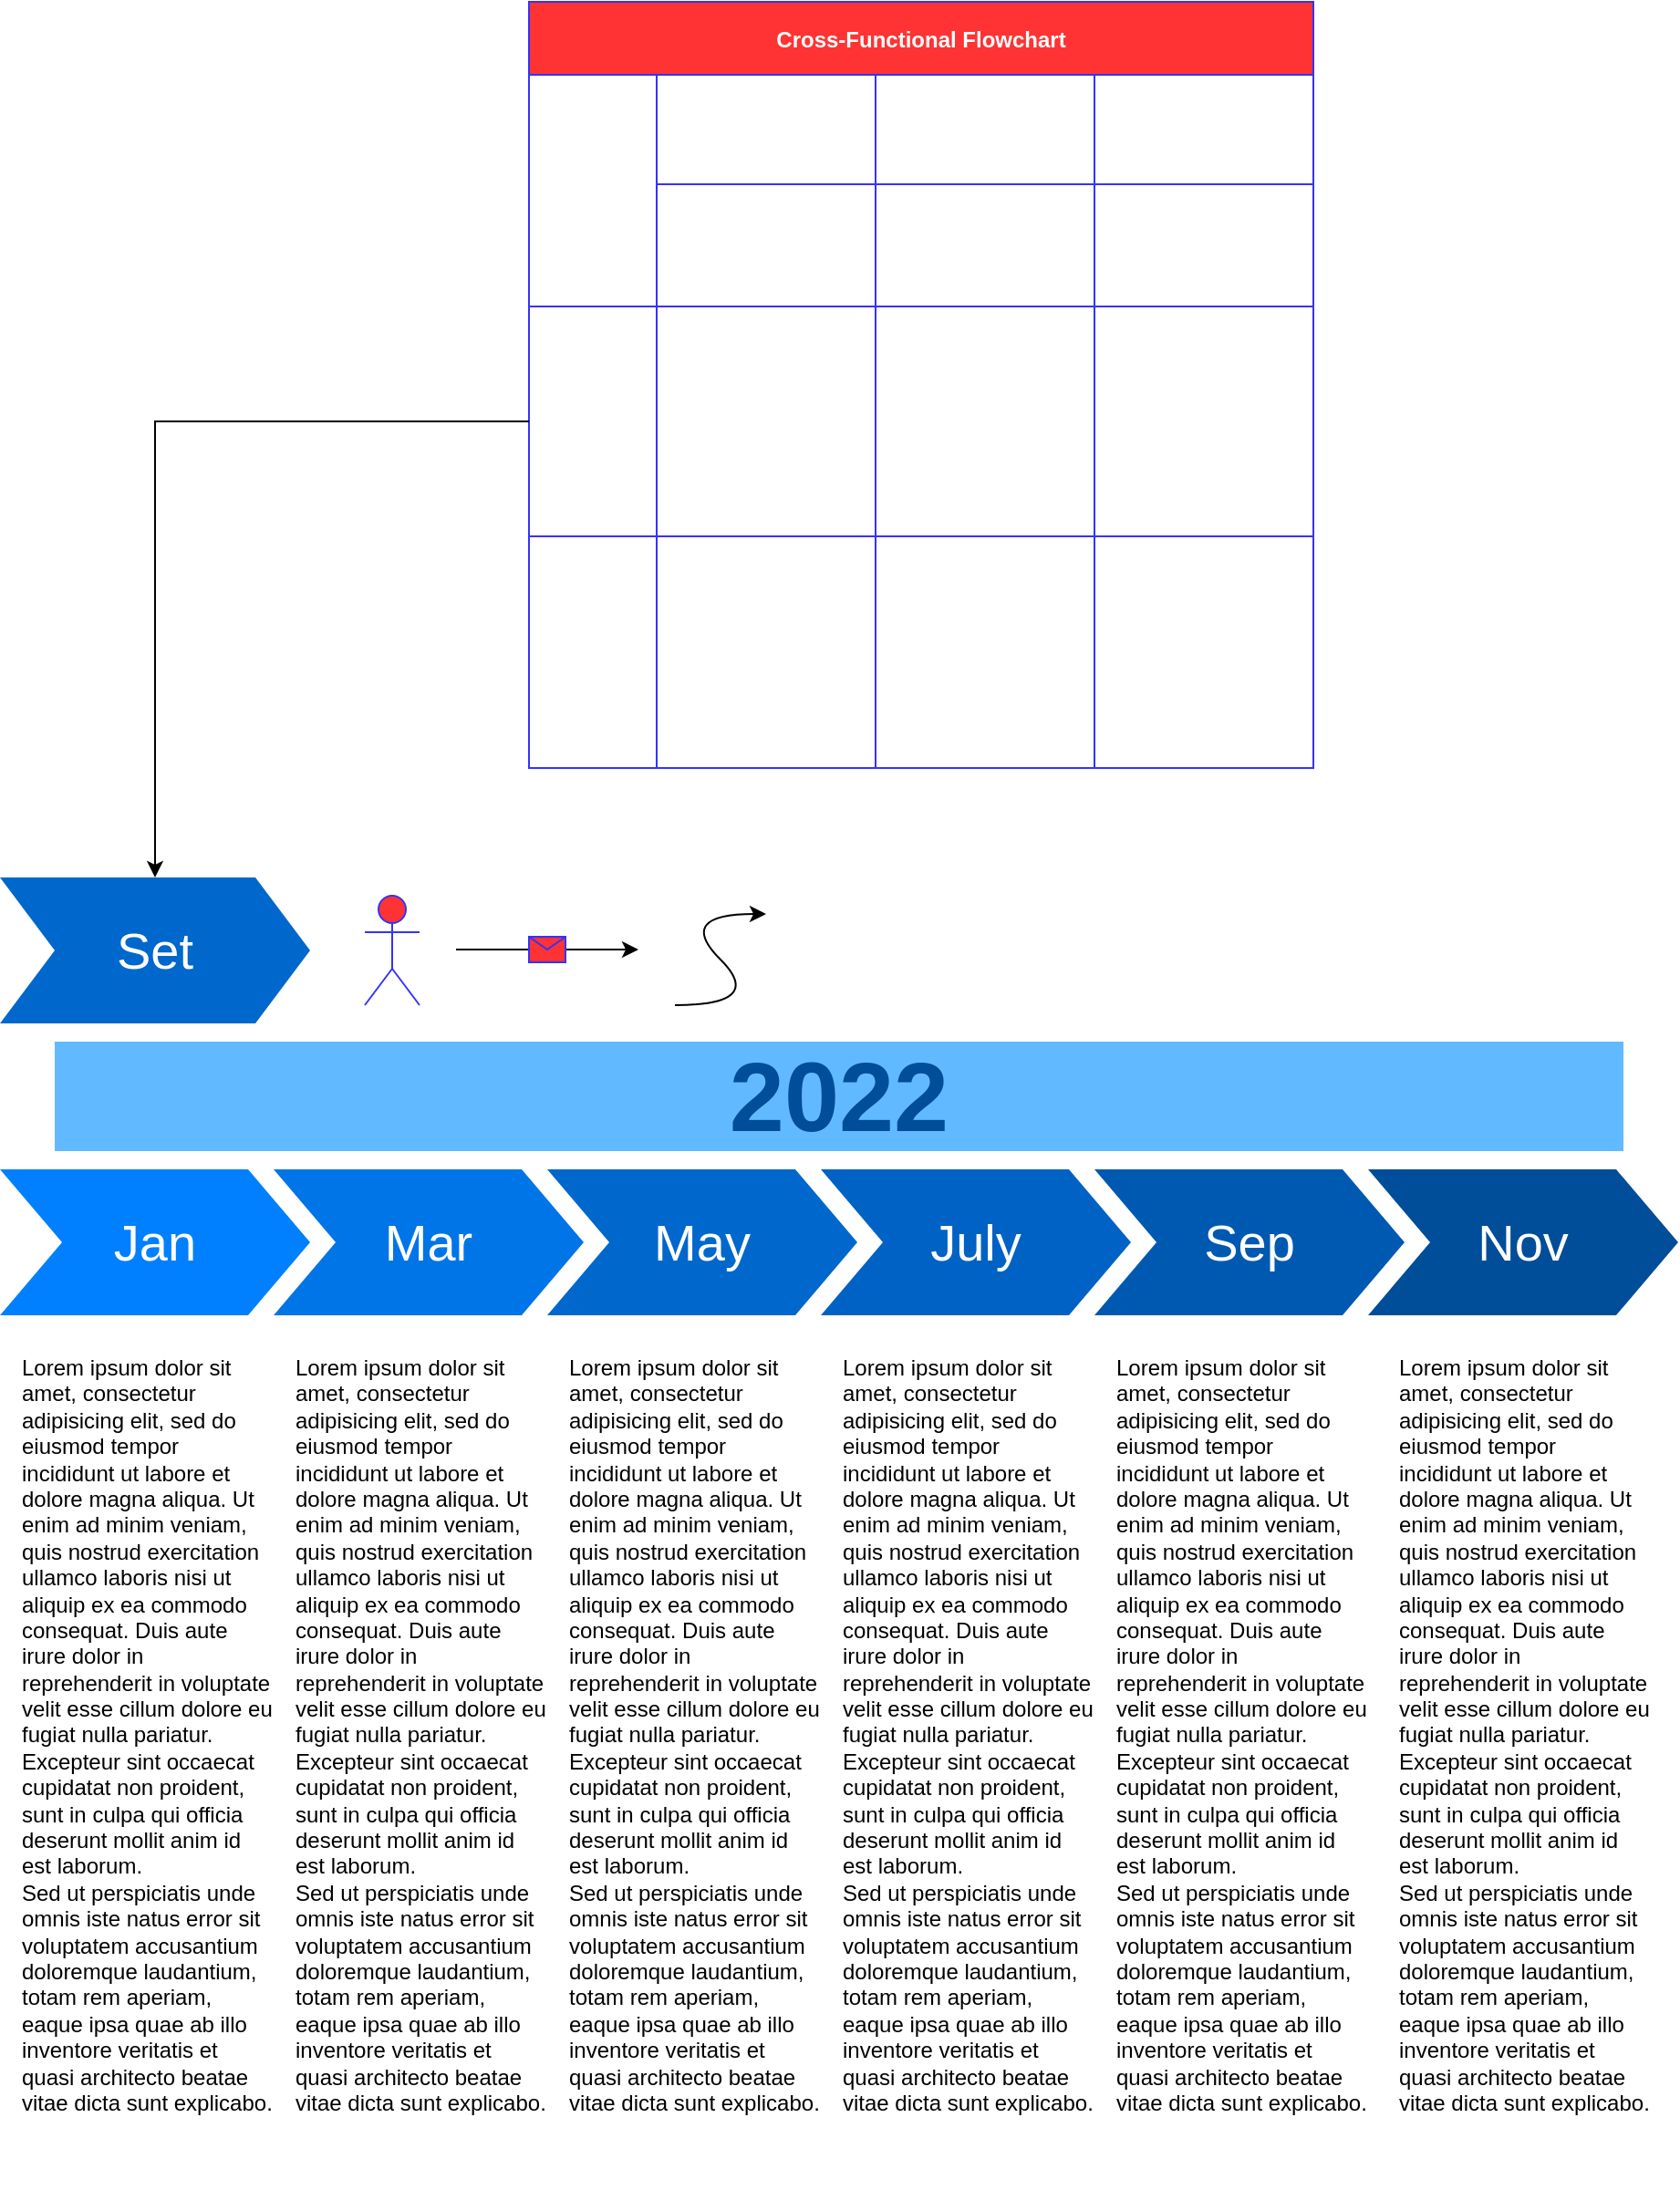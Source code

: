 <mxfile version="16.4.0" type="github">
  <diagram name="Page-1" id="d9b1e647-80fa-b4a2-5024-87a742678bcc">
    <mxGraphModel dx="942" dy="1432" grid="1" gridSize="10" guides="1" tooltips="1" connect="1" arrows="1" fold="1" page="1" pageScale="1" pageWidth="1100" pageHeight="850" background="none" math="0" shadow="0">
      <root>
        <mxCell id="0" />
        <mxCell id="1" parent="0" />
        <mxCell id="57fe6abec08f04cb-1" value="Jan" style="shape=step;whiteSpace=wrap;html=1;fontSize=28;fillColor=#0080FF;fontColor=#FFFFFF;strokeColor=none;" parent="1" vertex="1">
          <mxGeometry x="90" y="180" width="170" height="80" as="geometry" />
        </mxCell>
        <mxCell id="57fe6abec08f04cb-2" value="Mar" style="shape=step;whiteSpace=wrap;html=1;fontSize=28;fillColor=#0075E8;fontColor=#FFFFFF;strokeColor=none;" parent="1" vertex="1">
          <mxGeometry x="240" y="180" width="170" height="80" as="geometry" />
        </mxCell>
        <mxCell id="57fe6abec08f04cb-3" value="May" style="shape=step;whiteSpace=wrap;html=1;fontSize=28;fillColor=#0067CC;fontColor=#FFFFFF;strokeColor=none;" parent="1" vertex="1">
          <mxGeometry x="390" y="180" width="170" height="80" as="geometry" />
        </mxCell>
        <mxCell id="57fe6abec08f04cb-4" value="July" style="shape=step;whiteSpace=wrap;html=1;fontSize=28;fillColor=#0062C4;fontColor=#FFFFFF;strokeColor=none;" parent="1" vertex="1">
          <mxGeometry x="540" y="180" width="170" height="80" as="geometry" />
        </mxCell>
        <mxCell id="57fe6abec08f04cb-5" value="Sep" style="shape=step;whiteSpace=wrap;html=1;fontSize=28;fillColor=#0059B0;fontColor=#FFFFFF;strokeColor=none;" parent="1" vertex="1">
          <mxGeometry x="690" y="180" width="170" height="80" as="geometry" />
        </mxCell>
        <mxCell id="57fe6abec08f04cb-6" value="Nov" style="shape=step;whiteSpace=wrap;html=1;fontSize=28;fillColor=#004D99;fontColor=#FFFFFF;strokeColor=none;" parent="1" vertex="1">
          <mxGeometry x="840" y="180" width="170" height="80" as="geometry" />
        </mxCell>
        <mxCell id="57fe6abec08f04cb-7" value="2022" style="text;html=1;strokeColor=none;fillColor=#61BAFF;align=center;verticalAlign=middle;whiteSpace=wrap;fontSize=54;fontStyle=1;fontColor=#004D99;" parent="1" vertex="1">
          <mxGeometry x="120" y="110" width="860" height="60" as="geometry" />
        </mxCell>
        <mxCell id="57fe6abec08f04cb-8" value="Lorem ipsum dolor sit amet, consectetur adipisicing elit, sed do eiusmod tempor incididunt ut labore et dolore magna aliqua. Ut enim ad minim veniam, quis nostrud exercitation ullamco laboris nisi ut aliquip ex ea commodo consequat. Duis aute irure dolor in reprehenderit in voluptate velit esse cillum dolore eu fugiat nulla pariatur. Excepteur sint occaecat cupidatat non proident, sunt in culpa qui officia deserunt mollit anim id est laborum.&lt;br&gt;Sed ut perspiciatis unde omnis iste natus error sit voluptatem accusantium doloremque laudantium, totam rem aperiam, eaque ipsa quae ab illo inventore veritatis et quasi architecto beatae vitae dicta sunt explicabo." style="text;spacingTop=-5;fillColor=#ffffff;whiteSpace=wrap;html=1;align=left;fontSize=12;fontFamily=Helvetica;fillColor=none;strokeColor=none;" parent="1" vertex="1">
          <mxGeometry x="100" y="280" width="140" height="470" as="geometry" />
        </mxCell>
        <mxCell id="57fe6abec08f04cb-9" value="Lorem ipsum dolor sit amet, consectetur adipisicing elit, sed do eiusmod tempor incididunt ut labore et dolore magna aliqua. Ut enim ad minim veniam, quis nostrud exercitation ullamco laboris nisi ut aliquip ex ea commodo consequat. Duis aute irure dolor in reprehenderit in voluptate velit esse cillum dolore eu fugiat nulla pariatur. Excepteur sint occaecat cupidatat non proident, sunt in culpa qui officia deserunt mollit anim id est laborum.&lt;br&gt;Sed ut perspiciatis unde omnis iste natus error sit voluptatem accusantium doloremque laudantium, totam rem aperiam, eaque ipsa quae ab illo inventore veritatis et quasi architecto beatae vitae dicta sunt explicabo." style="text;spacingTop=-5;fillColor=#ffffff;whiteSpace=wrap;html=1;align=left;fontSize=12;fontFamily=Helvetica;fillColor=none;strokeColor=none;" parent="1" vertex="1">
          <mxGeometry x="250" y="280" width="140" height="470" as="geometry" />
        </mxCell>
        <mxCell id="57fe6abec08f04cb-10" value="Lorem ipsum dolor sit amet, consectetur adipisicing elit, sed do eiusmod tempor incididunt ut labore et dolore magna aliqua. Ut enim ad minim veniam, quis nostrud exercitation ullamco laboris nisi ut aliquip ex ea commodo consequat. Duis aute irure dolor in reprehenderit in voluptate velit esse cillum dolore eu fugiat nulla pariatur. Excepteur sint occaecat cupidatat non proident, sunt in culpa qui officia deserunt mollit anim id est laborum.&lt;br&gt;Sed ut perspiciatis unde omnis iste natus error sit voluptatem accusantium doloremque laudantium, totam rem aperiam, eaque ipsa quae ab illo inventore veritatis et quasi architecto beatae vitae dicta sunt explicabo." style="text;spacingTop=-5;fillColor=#ffffff;whiteSpace=wrap;html=1;align=left;fontSize=12;fontFamily=Helvetica;fillColor=none;strokeColor=none;" parent="1" vertex="1">
          <mxGeometry x="400" y="280" width="140" height="470" as="geometry" />
        </mxCell>
        <mxCell id="57fe6abec08f04cb-11" value="Lorem ipsum dolor sit amet, consectetur adipisicing elit, sed do eiusmod tempor incididunt ut labore et dolore magna aliqua. Ut enim ad minim veniam, quis nostrud exercitation ullamco laboris nisi ut aliquip ex ea commodo consequat. Duis aute irure dolor in reprehenderit in voluptate velit esse cillum dolore eu fugiat nulla pariatur. Excepteur sint occaecat cupidatat non proident, sunt in culpa qui officia deserunt mollit anim id est laborum.&lt;br&gt;Sed ut perspiciatis unde omnis iste natus error sit voluptatem accusantium doloremque laudantium, totam rem aperiam, eaque ipsa quae ab illo inventore veritatis et quasi architecto beatae vitae dicta sunt explicabo." style="text;spacingTop=-5;fillColor=#ffffff;whiteSpace=wrap;html=1;align=left;fontSize=12;fontFamily=Helvetica;fillColor=none;strokeColor=none;" parent="1" vertex="1">
          <mxGeometry x="550" y="280" width="140" height="470" as="geometry" />
        </mxCell>
        <mxCell id="57fe6abec08f04cb-12" value="Lorem ipsum dolor sit amet, consectetur adipisicing elit, sed do eiusmod tempor incididunt ut labore et dolore magna aliqua. Ut enim ad minim veniam, quis nostrud exercitation ullamco laboris nisi ut aliquip ex ea commodo consequat. Duis aute irure dolor in reprehenderit in voluptate velit esse cillum dolore eu fugiat nulla pariatur. Excepteur sint occaecat cupidatat non proident, sunt in culpa qui officia deserunt mollit anim id est laborum.&lt;br&gt;Sed ut perspiciatis unde omnis iste natus error sit voluptatem accusantium doloremque laudantium, totam rem aperiam, eaque ipsa quae ab illo inventore veritatis et quasi architecto beatae vitae dicta sunt explicabo." style="text;spacingTop=-5;fillColor=#ffffff;whiteSpace=wrap;html=1;align=left;fontSize=12;fontFamily=Helvetica;fillColor=none;strokeColor=none;" parent="1" vertex="1">
          <mxGeometry x="700" y="280" width="140" height="470" as="geometry" />
        </mxCell>
        <mxCell id="57fe6abec08f04cb-13" value="Lorem ipsum dolor sit amet, consectetur adipisicing elit, sed do eiusmod tempor incididunt ut labore et dolore magna aliqua. Ut enim ad minim veniam, quis nostrud exercitation ullamco laboris nisi ut aliquip ex ea commodo consequat. Duis aute irure dolor in reprehenderit in voluptate velit esse cillum dolore eu fugiat nulla pariatur. Excepteur sint occaecat cupidatat non proident, sunt in culpa qui officia deserunt mollit anim id est laborum.&lt;br&gt;Sed ut perspiciatis unde omnis iste natus error sit voluptatem accusantium doloremque laudantium, totam rem aperiam, eaque ipsa quae ab illo inventore veritatis et quasi architecto beatae vitae dicta sunt explicabo." style="text;spacingTop=-5;fillColor=#ffffff;whiteSpace=wrap;html=1;align=left;fontSize=12;fontFamily=Helvetica;fillColor=none;strokeColor=none;" parent="1" vertex="1">
          <mxGeometry x="855" y="280" width="140" height="470" as="geometry" />
        </mxCell>
        <mxCell id="dQS1Ts8iR14rVGDhFjqy-1" value="Set" style="shape=step;perimeter=stepPerimeter;whiteSpace=wrap;html=1;fixedSize=1;size=30;fontColor=#FFFFFF;fontSize=28;fillColor=#0067CC;strokeColor=none;" vertex="1" parent="1">
          <mxGeometry x="90" y="20" width="170" height="80" as="geometry" />
        </mxCell>
        <mxCell id="dQS1Ts8iR14rVGDhFjqy-2" value="Actor" style="shape=umlActor;verticalLabelPosition=bottom;verticalAlign=top;html=1;outlineConnect=0;fontColor=#FFFFFF;fillColor=#FF3333;strokeColor=#3333FF;rotation=0;" vertex="1" parent="1">
          <mxGeometry x="290" y="30" width="30" height="60" as="geometry" />
        </mxCell>
        <mxCell id="dQS1Ts8iR14rVGDhFjqy-3" value="" style="endArrow=classic;html=1;rounded=0;fontColor=#FFFFFF;" edge="1" parent="1">
          <mxGeometry relative="1" as="geometry">
            <mxPoint x="340" y="59.5" as="sourcePoint" />
            <mxPoint x="440" y="59.5" as="targetPoint" />
          </mxGeometry>
        </mxCell>
        <mxCell id="dQS1Ts8iR14rVGDhFjqy-4" value="" style="shape=message;html=1;outlineConnect=0;fontColor=#FFFFFF;strokeColor=#3333FF;fillColor=#FF3333;" vertex="1" parent="dQS1Ts8iR14rVGDhFjqy-3">
          <mxGeometry width="20" height="14" relative="1" as="geometry">
            <mxPoint x="-10" y="-7" as="offset" />
          </mxGeometry>
        </mxCell>
        <mxCell id="dQS1Ts8iR14rVGDhFjqy-6" value="" style="curved=1;endArrow=classic;html=1;rounded=0;fontColor=#FFFFFF;" edge="1" parent="1">
          <mxGeometry width="50" height="50" relative="1" as="geometry">
            <mxPoint x="460" y="90" as="sourcePoint" />
            <mxPoint x="510" y="40" as="targetPoint" />
            <Array as="points">
              <mxPoint x="510" y="90" />
              <mxPoint x="460" y="40" />
            </Array>
          </mxGeometry>
        </mxCell>
        <mxCell id="dQS1Ts8iR14rVGDhFjqy-8" value="Cross-Functional Flowchart" style="shape=table;childLayout=tableLayout;startSize=40;collapsible=0;recursiveResize=0;expand=0;fontStyle=1;fontColor=#FFFFFF;strokeColor=#3333FF;fillColor=#FF3333;" vertex="1" parent="1">
          <mxGeometry x="380" y="-460" width="430" height="420" as="geometry" />
        </mxCell>
        <mxCell id="dQS1Ts8iR14rVGDhFjqy-9" value="Actor 1" style="shape=tableRow;horizontal=0;startSize=70;swimlaneHead=0;swimlaneBody=0;top=0;left=0;bottom=0;right=0;dropTarget=0;fillColor=none;collapsible=0;recursiveResize=0;expand=0;fontStyle=1;fontColor=#FFFFFF;strokeColor=#3333FF;" vertex="1" parent="dQS1Ts8iR14rVGDhFjqy-8">
          <mxGeometry y="40" width="430" height="127" as="geometry" />
        </mxCell>
        <mxCell id="dQS1Ts8iR14rVGDhFjqy-10" value="Phase 1" style="swimlane;swimlaneHead=0;swimlaneBody=0;fontStyle=0;connectable=0;fillColor=none;startSize=60;collapsible=0;recursiveResize=0;expand=0;fontStyle=1;fontColor=#FFFFFF;strokeColor=#3333FF;" vertex="1" parent="dQS1Ts8iR14rVGDhFjqy-9">
          <mxGeometry x="70" width="120" height="127" as="geometry">
            <mxRectangle width="120" height="127" as="alternateBounds" />
          </mxGeometry>
        </mxCell>
        <mxCell id="dQS1Ts8iR14rVGDhFjqy-11" value="Phase 2" style="swimlane;swimlaneHead=0;swimlaneBody=0;fontStyle=0;connectable=0;fillColor=none;startSize=60;collapsible=0;recursiveResize=0;expand=0;fontStyle=1;fontColor=#FFFFFF;strokeColor=#3333FF;" vertex="1" parent="dQS1Ts8iR14rVGDhFjqy-9">
          <mxGeometry x="190" width="120" height="127" as="geometry">
            <mxRectangle width="120" height="127" as="alternateBounds" />
          </mxGeometry>
        </mxCell>
        <mxCell id="dQS1Ts8iR14rVGDhFjqy-12" value="Phase 3" style="swimlane;swimlaneHead=0;swimlaneBody=0;fontStyle=0;connectable=0;fillColor=none;startSize=60;collapsible=0;recursiveResize=0;expand=0;fontStyle=1;fontColor=#FFFFFF;strokeColor=#3333FF;" vertex="1" parent="dQS1Ts8iR14rVGDhFjqy-9">
          <mxGeometry x="310" width="120" height="127" as="geometry">
            <mxRectangle width="120" height="127" as="alternateBounds" />
          </mxGeometry>
        </mxCell>
        <mxCell id="dQS1Ts8iR14rVGDhFjqy-13" value="Actor 2" style="shape=tableRow;horizontal=0;startSize=70;swimlaneHead=0;swimlaneBody=0;top=0;left=0;bottom=0;right=0;dropTarget=0;fillColor=none;collapsible=0;recursiveResize=0;expand=0;fontStyle=1;fontColor=#FFFFFF;strokeColor=#3333FF;" vertex="1" parent="dQS1Ts8iR14rVGDhFjqy-8">
          <mxGeometry y="167" width="430" height="126" as="geometry" />
        </mxCell>
        <mxCell id="dQS1Ts8iR14rVGDhFjqy-14" value="" style="swimlane;swimlaneHead=0;swimlaneBody=0;fontStyle=0;connectable=0;fillColor=none;startSize=0;collapsible=0;recursiveResize=0;expand=0;fontStyle=1;fontColor=#FFFFFF;strokeColor=#3333FF;" vertex="1" parent="dQS1Ts8iR14rVGDhFjqy-13">
          <mxGeometry x="70" width="120" height="126" as="geometry">
            <mxRectangle width="120" height="126" as="alternateBounds" />
          </mxGeometry>
        </mxCell>
        <mxCell id="dQS1Ts8iR14rVGDhFjqy-15" value="" style="swimlane;swimlaneHead=0;swimlaneBody=0;fontStyle=0;connectable=0;fillColor=none;startSize=0;collapsible=0;recursiveResize=0;expand=0;fontStyle=1;fontColor=#FFFFFF;strokeColor=#3333FF;" vertex="1" parent="dQS1Ts8iR14rVGDhFjqy-13">
          <mxGeometry x="190" width="120" height="126" as="geometry">
            <mxRectangle width="120" height="126" as="alternateBounds" />
          </mxGeometry>
        </mxCell>
        <mxCell id="dQS1Ts8iR14rVGDhFjqy-16" value="" style="swimlane;swimlaneHead=0;swimlaneBody=0;fontStyle=0;connectable=0;fillColor=none;startSize=0;collapsible=0;recursiveResize=0;expand=0;fontStyle=1;fontColor=#FFFFFF;strokeColor=#3333FF;" vertex="1" parent="dQS1Ts8iR14rVGDhFjqy-13">
          <mxGeometry x="310" width="120" height="126" as="geometry">
            <mxRectangle width="120" height="126" as="alternateBounds" />
          </mxGeometry>
        </mxCell>
        <mxCell id="dQS1Ts8iR14rVGDhFjqy-17" value="Actor 3" style="shape=tableRow;horizontal=0;startSize=70;swimlaneHead=0;swimlaneBody=0;top=0;left=0;bottom=0;right=0;dropTarget=0;fillColor=none;collapsible=0;recursiveResize=0;expand=0;fontStyle=1;fontColor=#FFFFFF;strokeColor=#3333FF;" vertex="1" parent="dQS1Ts8iR14rVGDhFjqy-8">
          <mxGeometry y="293" width="430" height="127" as="geometry" />
        </mxCell>
        <mxCell id="dQS1Ts8iR14rVGDhFjqy-18" value="" style="swimlane;swimlaneHead=0;swimlaneBody=0;fontStyle=0;connectable=0;fillColor=none;startSize=0;collapsible=0;recursiveResize=0;expand=0;fontStyle=1;fontColor=#FFFFFF;strokeColor=#3333FF;" vertex="1" parent="dQS1Ts8iR14rVGDhFjqy-17">
          <mxGeometry x="70" width="120" height="127" as="geometry">
            <mxRectangle width="120" height="127" as="alternateBounds" />
          </mxGeometry>
        </mxCell>
        <mxCell id="dQS1Ts8iR14rVGDhFjqy-19" value="" style="swimlane;swimlaneHead=0;swimlaneBody=0;fontStyle=0;connectable=0;fillColor=none;startSize=0;collapsible=0;recursiveResize=0;expand=0;fontStyle=1;fontColor=#FFFFFF;strokeColor=#3333FF;" vertex="1" parent="dQS1Ts8iR14rVGDhFjqy-17">
          <mxGeometry x="190" width="120" height="127" as="geometry">
            <mxRectangle width="120" height="127" as="alternateBounds" />
          </mxGeometry>
        </mxCell>
        <mxCell id="dQS1Ts8iR14rVGDhFjqy-20" value="" style="swimlane;swimlaneHead=0;swimlaneBody=0;fontStyle=0;connectable=0;fillColor=none;startSize=0;collapsible=0;recursiveResize=0;expand=0;fontStyle=1;fontColor=#FFFFFF;strokeColor=#3333FF;" vertex="1" parent="dQS1Ts8iR14rVGDhFjqy-17">
          <mxGeometry x="310" width="120" height="127" as="geometry">
            <mxRectangle width="120" height="127" as="alternateBounds" />
          </mxGeometry>
        </mxCell>
        <mxCell id="dQS1Ts8iR14rVGDhFjqy-21" style="edgeStyle=orthogonalEdgeStyle;rounded=0;orthogonalLoop=1;jettySize=auto;html=1;entryX=0.5;entryY=0;entryDx=0;entryDy=0;fontColor=#FFFFFF;" edge="1" parent="1" source="dQS1Ts8iR14rVGDhFjqy-13" target="dQS1Ts8iR14rVGDhFjqy-1">
          <mxGeometry relative="1" as="geometry" />
        </mxCell>
      </root>
    </mxGraphModel>
  </diagram>
</mxfile>
